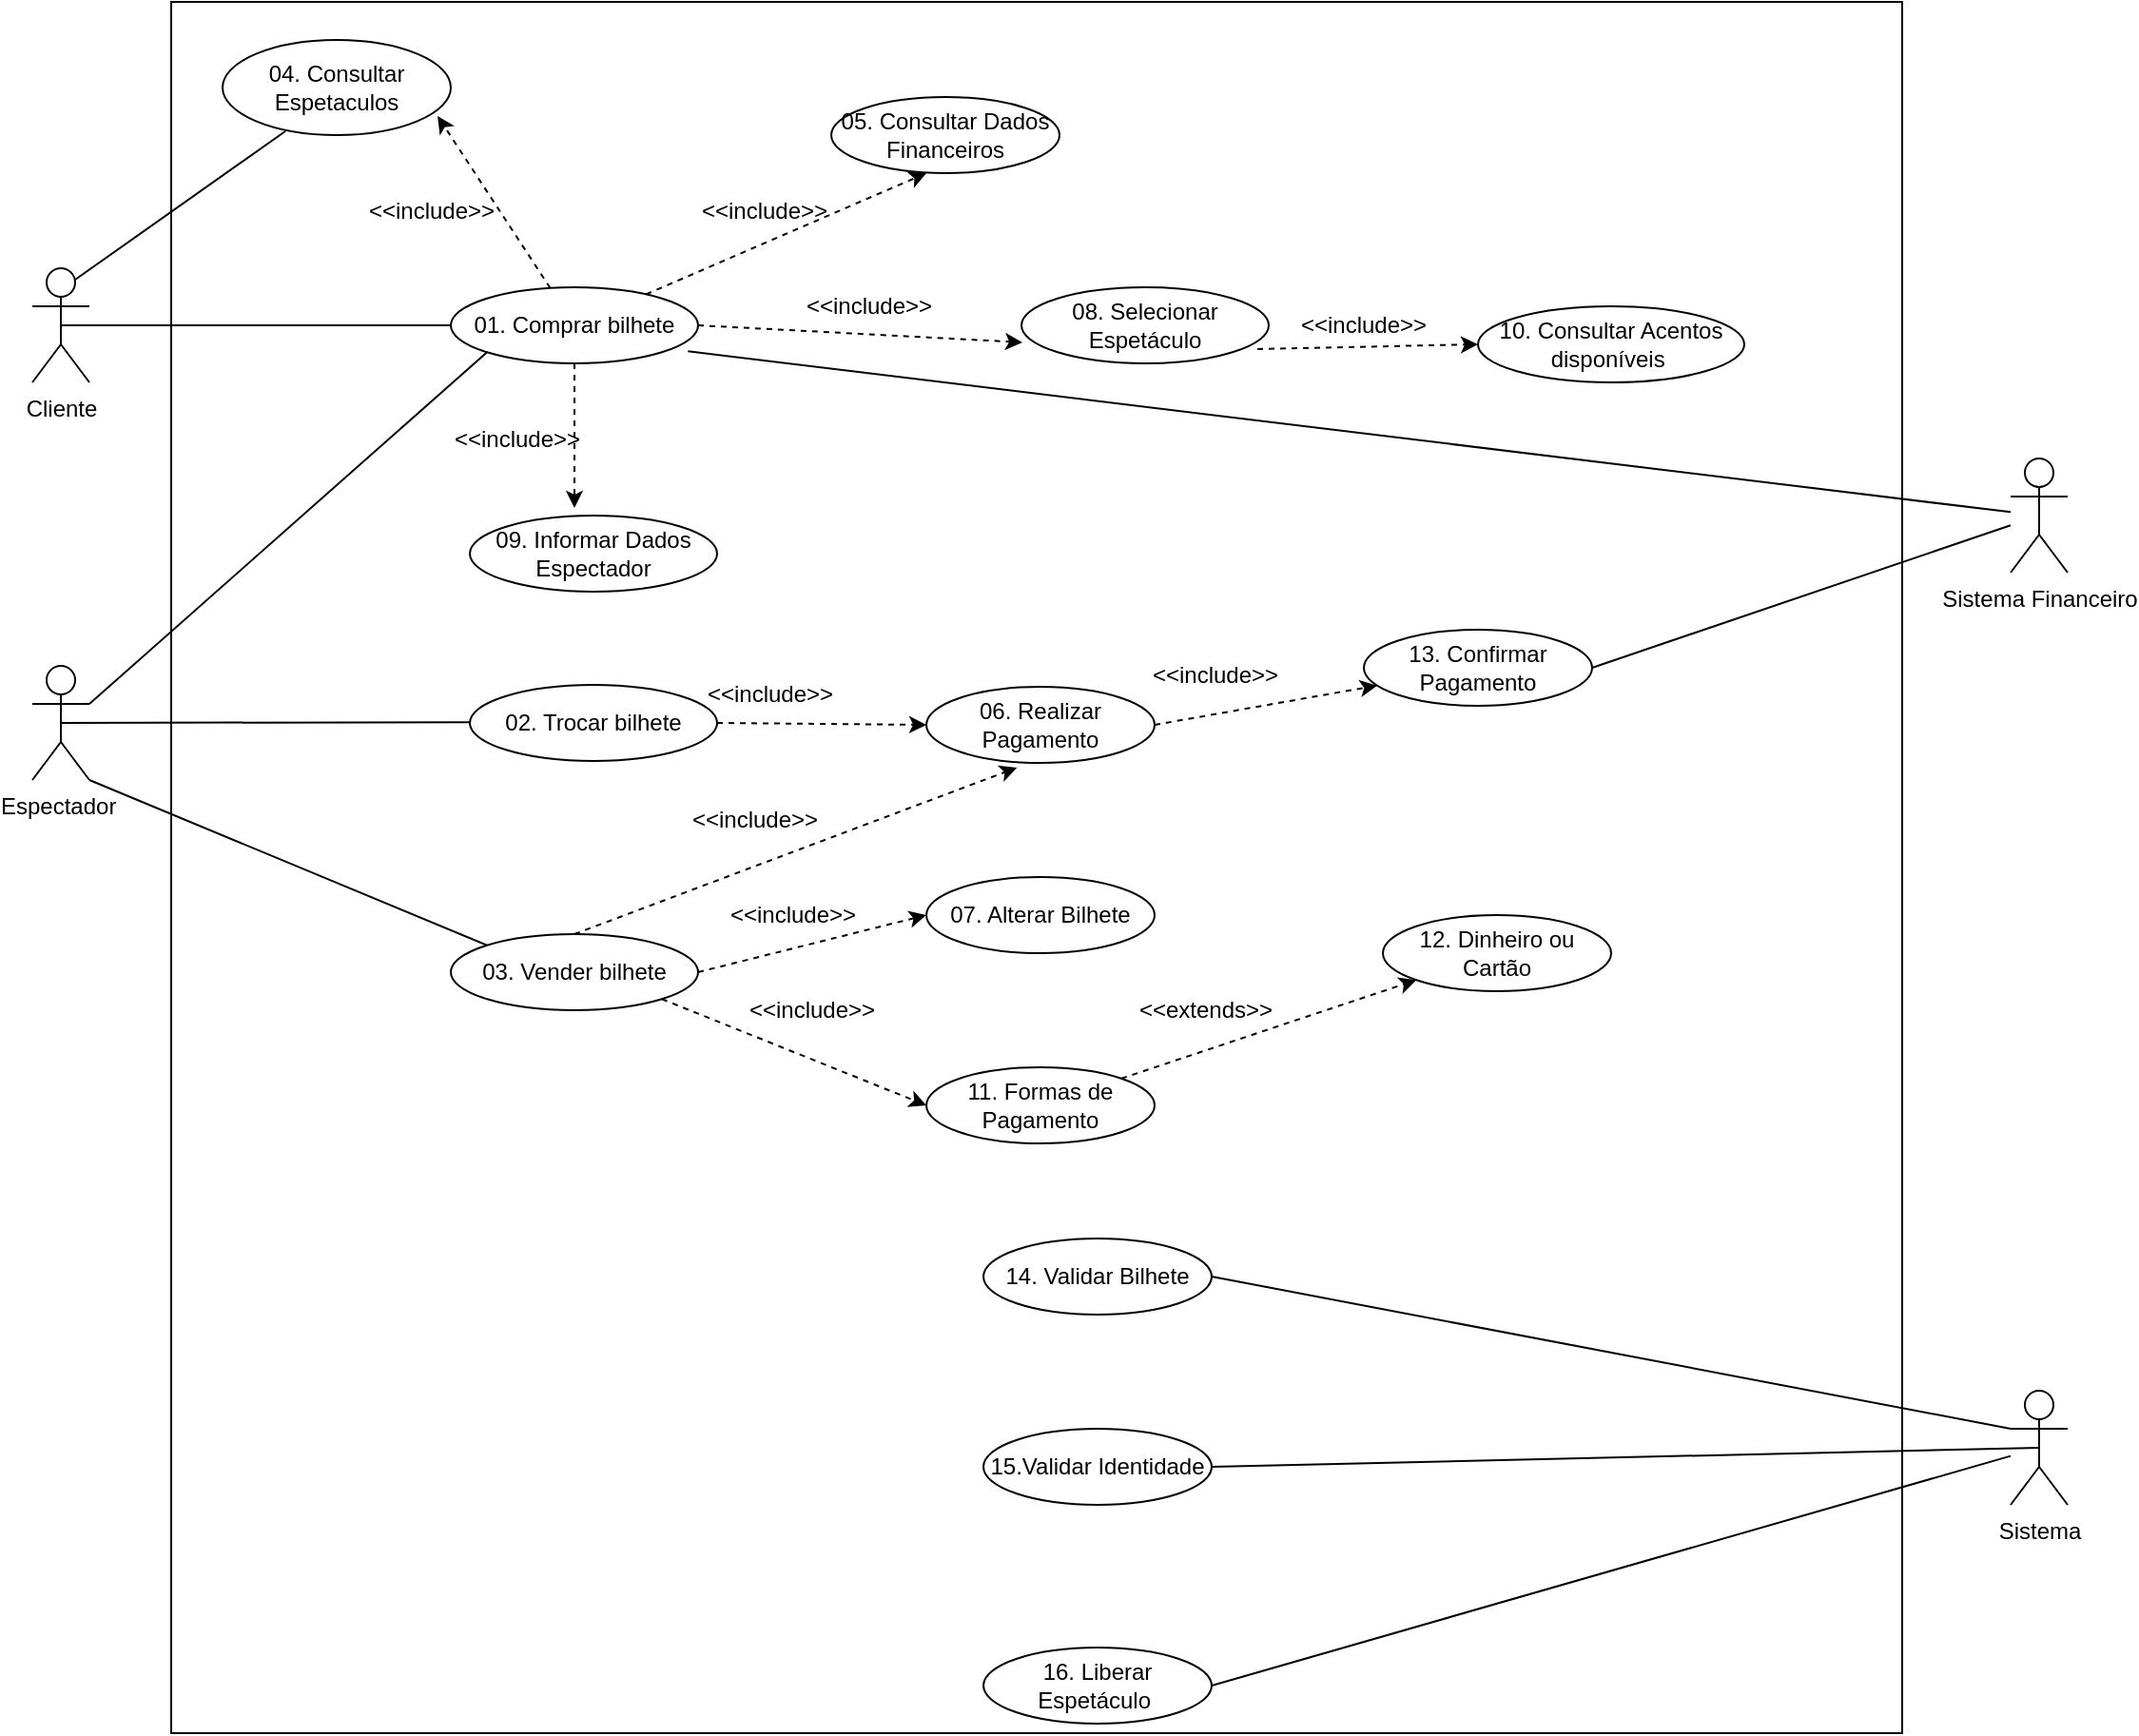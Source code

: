 <mxfile version="15.4.1" type="google"><diagram id="N1OC3UnCvlBx1OAvyCC5" name="Page-1"><mxGraphModel dx="1837" dy="2044" grid="1" gridSize="10" guides="1" tooltips="1" connect="1" arrows="1" fold="1" page="1" pageScale="1" pageWidth="827" pageHeight="1169" math="0" shadow="0"><root><mxCell id="0"/><mxCell id="1" parent="0"/><mxCell id="-wmVNQLdiDCCJAvnQNge-1" value="" style="whiteSpace=wrap;html=1;aspect=fixed;" vertex="1" parent="1"><mxGeometry x="303" y="-320" width="910" height="910" as="geometry"/></mxCell><mxCell id="vVsaEZ0eHlwn0nXCMiWm-1" value="Espectador&amp;nbsp;" style="shape=umlActor;verticalLabelPosition=bottom;verticalAlign=top;html=1;outlineConnect=0;" parent="1" vertex="1"><mxGeometry x="230" y="29" width="30" height="60" as="geometry"/></mxCell><mxCell id="vVsaEZ0eHlwn0nXCMiWm-7" value="Sistema Financeiro&lt;br&gt;" style="shape=umlActor;verticalLabelPosition=bottom;verticalAlign=top;html=1;outlineConnect=0;" parent="1" vertex="1"><mxGeometry x="1270" y="-80" width="30" height="60" as="geometry"/></mxCell><mxCell id="vVsaEZ0eHlwn0nXCMiWm-3" value="01. Comprar bilhete" style="ellipse;whiteSpace=wrap;html=1;" parent="1" vertex="1"><mxGeometry x="450" y="-170" width="130" height="40" as="geometry"/></mxCell><mxCell id="vVsaEZ0eHlwn0nXCMiWm-30" value="" style="endArrow=none;html=1;strokeWidth=1;entryX=0;entryY=0.5;entryDx=0;entryDy=0;exitX=0.5;exitY=0.5;exitDx=0;exitDy=0;exitPerimeter=0;" parent="1" source="vVsaEZ0eHlwn0nXCMiWm-1" edge="1"><mxGeometry width="50" height="50" relative="1" as="geometry"><mxPoint x="145" y="58.57" as="sourcePoint"/><mxPoint x="465" y="58.57" as="targetPoint"/></mxGeometry></mxCell><mxCell id="vVsaEZ0eHlwn0nXCMiWm-31" value="" style="endArrow=none;html=1;strokeWidth=1;exitX=1;exitY=1;exitDx=0;exitDy=0;exitPerimeter=0;entryX=0;entryY=0;entryDx=0;entryDy=0;" parent="1" source="vVsaEZ0eHlwn0nXCMiWm-1" target="FBLBfBza3dZQb8k7UaRp-2" edge="1"><mxGeometry width="50" height="50" relative="1" as="geometry"><mxPoint x="142.5" y="66" as="sourcePoint"/><mxPoint x="465.0" y="180" as="targetPoint"/></mxGeometry></mxCell><mxCell id="vVsaEZ0eHlwn0nXCMiWm-33" value="04. Consultar Espetaculos" style="ellipse;whiteSpace=wrap;html=1;" parent="1" vertex="1"><mxGeometry x="330" y="-300" width="120" height="50" as="geometry"/></mxCell><mxCell id="vVsaEZ0eHlwn0nXCMiWm-35" value="05. Consultar Dados Financeiros" style="ellipse;whiteSpace=wrap;html=1;" parent="1" vertex="1"><mxGeometry x="650" y="-270" width="120" height="40" as="geometry"/></mxCell><mxCell id="vVsaEZ0eHlwn0nXCMiWm-36" value="06. Realizar Pagamento" style="ellipse;whiteSpace=wrap;html=1;" parent="1" vertex="1"><mxGeometry x="700" y="40" width="120" height="40" as="geometry"/></mxCell><mxCell id="vVsaEZ0eHlwn0nXCMiWm-37" value="11. Formas de Pagamento" style="ellipse;whiteSpace=wrap;html=1;" parent="1" vertex="1"><mxGeometry x="700" y="240" width="120" height="40" as="geometry"/></mxCell><mxCell id="vVsaEZ0eHlwn0nXCMiWm-38" value="07. Alterar Bilhete" style="ellipse;whiteSpace=wrap;html=1;" parent="1" vertex="1"><mxGeometry x="700" y="140" width="120" height="40" as="geometry"/></mxCell><mxCell id="vVsaEZ0eHlwn0nXCMiWm-47" value="&amp;lt;&amp;lt;include&amp;gt;&amp;gt;" style="text;html=1;strokeColor=none;fillColor=none;align=center;verticalAlign=middle;whiteSpace=wrap;rounded=0;" parent="1" vertex="1"><mxGeometry x="598" y="34" width="40" height="20" as="geometry"/></mxCell><mxCell id="vVsaEZ0eHlwn0nXCMiWm-48" value="&amp;lt;&amp;lt;include&amp;gt;&amp;gt;" style="text;html=1;strokeColor=none;fillColor=none;align=center;verticalAlign=middle;whiteSpace=wrap;rounded=0;rotation=0;" parent="1" vertex="1"><mxGeometry x="595" y="50" width="30" height="120" as="geometry"/></mxCell><mxCell id="vVsaEZ0eHlwn0nXCMiWm-49" value="&amp;lt;&amp;lt;include&amp;gt;&amp;gt;" style="text;html=1;strokeColor=none;fillColor=none;align=center;verticalAlign=middle;whiteSpace=wrap;rounded=0;" parent="1" vertex="1"><mxGeometry x="610" y="150" width="40" height="20" as="geometry"/></mxCell><mxCell id="vVsaEZ0eHlwn0nXCMiWm-50" value="&amp;lt;&amp;lt;include&amp;gt;&amp;gt;" style="text;html=1;strokeColor=none;fillColor=none;align=center;verticalAlign=middle;whiteSpace=wrap;rounded=0;" parent="1" vertex="1"><mxGeometry x="620" y="200" width="40" height="20" as="geometry"/></mxCell><mxCell id="vVsaEZ0eHlwn0nXCMiWm-51" value="&amp;lt;&amp;lt;include&amp;gt;&amp;gt;" style="text;html=1;strokeColor=none;fillColor=none;align=center;verticalAlign=middle;whiteSpace=wrap;rounded=0;" parent="1" vertex="1"><mxGeometry x="420" y="-220" width="40" height="20" as="geometry"/></mxCell><mxCell id="vVsaEZ0eHlwn0nXCMiWm-52" value="&amp;lt;&amp;lt;include&amp;gt;&amp;gt;" style="text;html=1;strokeColor=none;fillColor=none;align=center;verticalAlign=middle;whiteSpace=wrap;rounded=0;" parent="1" vertex="1"><mxGeometry x="650" y="-170" width="40" height="20" as="geometry"/></mxCell><mxCell id="FBLBfBza3dZQb8k7UaRp-1" value="02. Trocar bilhete" style="ellipse;whiteSpace=wrap;html=1;" parent="1" vertex="1"><mxGeometry x="460" y="39" width="130" height="40" as="geometry"/></mxCell><mxCell id="FBLBfBza3dZQb8k7UaRp-2" value="03. Vender bilhete" style="ellipse;whiteSpace=wrap;html=1;" parent="1" vertex="1"><mxGeometry x="450" y="170" width="130" height="40" as="geometry"/></mxCell><mxCell id="KvJsYrLkRKQ4GGE1FYkm-2" value="" style="endArrow=classic;html=1;entryX=0.417;entryY=1;entryDx=0;entryDy=0;entryPerimeter=0;dashed=1;" parent="1" source="vVsaEZ0eHlwn0nXCMiWm-3" target="vVsaEZ0eHlwn0nXCMiWm-35" edge="1"><mxGeometry width="50" height="50" relative="1" as="geometry"><mxPoint x="550" y="110" as="sourcePoint"/><mxPoint x="600" y="60" as="targetPoint"/></mxGeometry></mxCell><mxCell id="KvJsYrLkRKQ4GGE1FYkm-3" value="" style="endArrow=classic;html=1;entryX=0.942;entryY=0.8;entryDx=0;entryDy=0;entryPerimeter=0;dashed=1;" parent="1" source="vVsaEZ0eHlwn0nXCMiWm-3" target="vVsaEZ0eHlwn0nXCMiWm-33" edge="1"><mxGeometry width="50" height="50" relative="1" as="geometry"><mxPoint x="571.701" y="-43.911" as="sourcePoint"/><mxPoint x="760.04" y="-100" as="targetPoint"/></mxGeometry></mxCell><mxCell id="KvJsYrLkRKQ4GGE1FYkm-4" value="" style="endArrow=classic;html=1;exitX=1;exitY=0.5;exitDx=0;exitDy=0;dashed=1;entryX=0;entryY=0.5;entryDx=0;entryDy=0;" parent="1" source="FBLBfBza3dZQb8k7UaRp-1" target="vVsaEZ0eHlwn0nXCMiWm-36" edge="1"><mxGeometry width="50" height="50" relative="1" as="geometry"><mxPoint x="489.054" y="-46.664" as="sourcePoint"/><mxPoint x="670" y="60" as="targetPoint"/></mxGeometry></mxCell><mxCell id="KvJsYrLkRKQ4GGE1FYkm-5" value="" style="endArrow=classic;html=1;exitX=0.5;exitY=0;exitDx=0;exitDy=0;dashed=1;entryX=0.397;entryY=1.062;entryDx=0;entryDy=0;entryPerimeter=0;" parent="1" source="FBLBfBza3dZQb8k7UaRp-2" target="vVsaEZ0eHlwn0nXCMiWm-36" edge="1"><mxGeometry width="50" height="50" relative="1" as="geometry"><mxPoint x="414.0" y="130" as="sourcePoint"/><mxPoint x="524.0" y="131" as="targetPoint"/></mxGeometry></mxCell><mxCell id="KvJsYrLkRKQ4GGE1FYkm-6" value="" style="endArrow=classic;html=1;exitX=1;exitY=0.5;exitDx=0;exitDy=0;dashed=1;entryX=0;entryY=0.5;entryDx=0;entryDy=0;" parent="1" source="FBLBfBza3dZQb8k7UaRp-2" target="vVsaEZ0eHlwn0nXCMiWm-38" edge="1"><mxGeometry width="50" height="50" relative="1" as="geometry"><mxPoint x="540.0" y="170" as="sourcePoint"/><mxPoint x="757.64" y="92.48" as="targetPoint"/></mxGeometry></mxCell><mxCell id="KvJsYrLkRKQ4GGE1FYkm-7" value="" style="endArrow=classic;html=1;exitX=1;exitY=1;exitDx=0;exitDy=0;dashed=1;entryX=0;entryY=0.5;entryDx=0;entryDy=0;" parent="1" source="FBLBfBza3dZQb8k7UaRp-2" target="vVsaEZ0eHlwn0nXCMiWm-37" edge="1"><mxGeometry width="50" height="50" relative="1" as="geometry"><mxPoint x="605.0" y="190" as="sourcePoint"/><mxPoint x="710.0" y="170" as="targetPoint"/></mxGeometry></mxCell><mxCell id="KvJsYrLkRKQ4GGE1FYkm-9" value="Sistema" style="shape=umlActor;verticalLabelPosition=bottom;verticalAlign=top;html=1;outlineConnect=0;" parent="1" vertex="1"><mxGeometry x="1270" y="410" width="30" height="60" as="geometry"/></mxCell><mxCell id="KvJsYrLkRKQ4GGE1FYkm-11" value="15.Validar Identidade" style="ellipse;whiteSpace=wrap;html=1;" parent="1" vertex="1"><mxGeometry x="730" y="430" width="120" height="40" as="geometry"/></mxCell><mxCell id="KvJsYrLkRKQ4GGE1FYkm-12" value="14. Validar Bilhete" style="ellipse;whiteSpace=wrap;html=1;" parent="1" vertex="1"><mxGeometry x="730" y="330" width="120" height="40" as="geometry"/></mxCell><mxCell id="KvJsYrLkRKQ4GGE1FYkm-13" value="16. Liberar Espetáculo&amp;nbsp;" style="ellipse;whiteSpace=wrap;html=1;" parent="1" vertex="1"><mxGeometry x="730" y="545" width="120" height="40" as="geometry"/></mxCell><mxCell id="KvJsYrLkRKQ4GGE1FYkm-14" value="" style="endArrow=none;html=1;entryX=0;entryY=0.333;entryDx=0;entryDy=0;entryPerimeter=0;exitX=1;exitY=0.5;exitDx=0;exitDy=0;strokeWidth=1;" parent="1" source="KvJsYrLkRKQ4GGE1FYkm-12" target="KvJsYrLkRKQ4GGE1FYkm-9" edge="1"><mxGeometry width="50" height="50" relative="1" as="geometry"><mxPoint x="530" y="400" as="sourcePoint"/><mxPoint x="580" y="350" as="targetPoint"/></mxGeometry></mxCell><mxCell id="KvJsYrLkRKQ4GGE1FYkm-15" value="" style="endArrow=none;html=1;exitX=1;exitY=0.5;exitDx=0;exitDy=0;strokeWidth=1;entryX=0.5;entryY=0.5;entryDx=0;entryDy=0;entryPerimeter=0;" parent="1" source="KvJsYrLkRKQ4GGE1FYkm-11" target="KvJsYrLkRKQ4GGE1FYkm-9" edge="1"><mxGeometry width="50" height="50" relative="1" as="geometry"><mxPoint x="860.0" y="360" as="sourcePoint"/><mxPoint x="1160" y="440" as="targetPoint"/></mxGeometry></mxCell><mxCell id="KvJsYrLkRKQ4GGE1FYkm-16" value="" style="endArrow=none;html=1;exitX=1;exitY=0.5;exitDx=0;exitDy=0;strokeWidth=1;" parent="1" source="KvJsYrLkRKQ4GGE1FYkm-13" target="KvJsYrLkRKQ4GGE1FYkm-9" edge="1"><mxGeometry width="50" height="50" relative="1" as="geometry"><mxPoint x="860.0" y="460" as="sourcePoint"/><mxPoint x="1100" y="430" as="targetPoint"/></mxGeometry></mxCell><mxCell id="KvJsYrLkRKQ4GGE1FYkm-17" value="08. Selecionar Espetáculo" style="ellipse;whiteSpace=wrap;html=1;" parent="1" vertex="1"><mxGeometry x="750" y="-170" width="130" height="40" as="geometry"/></mxCell><mxCell id="KvJsYrLkRKQ4GGE1FYkm-19" value="10. Consultar Acentos disponíveis&amp;nbsp;" style="ellipse;whiteSpace=wrap;html=1;" parent="1" vertex="1"><mxGeometry x="990" y="-160" width="140" height="40" as="geometry"/></mxCell><mxCell id="KvJsYrLkRKQ4GGE1FYkm-20" value="" style="endArrow=classic;html=1;dashed=1;exitX=1;exitY=0.5;exitDx=0;exitDy=0;entryX=0.004;entryY=0.724;entryDx=0;entryDy=0;entryPerimeter=0;" parent="1" source="vVsaEZ0eHlwn0nXCMiWm-3" target="KvJsYrLkRKQ4GGE1FYkm-17" edge="1"><mxGeometry width="50" height="50" relative="1" as="geometry"><mxPoint x="355.906" y="33.999" as="sourcePoint"/><mxPoint x="630" y="-24" as="targetPoint"/></mxGeometry></mxCell><mxCell id="KvJsYrLkRKQ4GGE1FYkm-22" value="&amp;lt;&amp;lt;include&amp;gt;&amp;gt;" style="text;html=1;strokeColor=none;fillColor=none;align=center;verticalAlign=middle;whiteSpace=wrap;rounded=0;" parent="1" vertex="1"><mxGeometry x="595" y="-220" width="40" height="20" as="geometry"/></mxCell><mxCell id="KvJsYrLkRKQ4GGE1FYkm-24" value="&amp;lt;&amp;lt;include&amp;gt;&amp;gt;" style="text;html=1;strokeColor=none;fillColor=none;align=center;verticalAlign=middle;whiteSpace=wrap;rounded=0;" parent="1" vertex="1"><mxGeometry x="910" y="-160" width="40" height="20" as="geometry"/></mxCell><mxCell id="KvJsYrLkRKQ4GGE1FYkm-26" value="" style="endArrow=classic;html=1;dashed=1;entryX=0;entryY=0.5;entryDx=0;entryDy=0;exitX=0.954;exitY=0.812;exitDx=0;exitDy=0;exitPerimeter=0;" parent="1" source="KvJsYrLkRKQ4GGE1FYkm-17" target="KvJsYrLkRKQ4GGE1FYkm-19" edge="1"><mxGeometry width="50" height="50" relative="1" as="geometry"><mxPoint x="750" y="-30" as="sourcePoint"/><mxPoint x="640.0" y="-14" as="targetPoint"/></mxGeometry></mxCell><mxCell id="KvJsYrLkRKQ4GGE1FYkm-30" value="" style="endArrow=none;html=1;strokeWidth=1;entryX=0;entryY=1;entryDx=0;entryDy=0;exitX=1;exitY=0.333;exitDx=0;exitDy=0;exitPerimeter=0;" parent="1" source="vVsaEZ0eHlwn0nXCMiWm-1" target="vVsaEZ0eHlwn0nXCMiWm-3" edge="1"><mxGeometry width="50" height="50" relative="1" as="geometry"><mxPoint x="32.5" y="40" as="sourcePoint"/><mxPoint x="450.0" y="-130.0" as="targetPoint"/></mxGeometry></mxCell><mxCell id="KvJsYrLkRKQ4GGE1FYkm-31" value="" style="endArrow=none;html=1;strokeWidth=1;entryX=0.959;entryY=0.841;entryDx=0;entryDy=0;entryPerimeter=0;" parent="1" source="vVsaEZ0eHlwn0nXCMiWm-7" target="vVsaEZ0eHlwn0nXCMiWm-3" edge="1"><mxGeometry width="50" height="50" relative="1" as="geometry"><mxPoint x="42.5" y="50" as="sourcePoint"/><mxPoint x="460.0" y="-120.0" as="targetPoint"/></mxGeometry></mxCell><mxCell id="KvJsYrLkRKQ4GGE1FYkm-33" value="12. Dinheiro ou Cartão" style="ellipse;whiteSpace=wrap;html=1;" parent="1" vertex="1"><mxGeometry x="940" y="160" width="120" height="40" as="geometry"/></mxCell><mxCell id="KvJsYrLkRKQ4GGE1FYkm-34" value="" style="endArrow=classic;html=1;dashed=1;entryX=0;entryY=1;entryDx=0;entryDy=0;" parent="1" source="vVsaEZ0eHlwn0nXCMiWm-37" target="KvJsYrLkRKQ4GGE1FYkm-33" edge="1"><mxGeometry width="50" height="50" relative="1" as="geometry"><mxPoint x="830" y="260" as="sourcePoint"/><mxPoint x="757.64" y="92.48" as="targetPoint"/></mxGeometry></mxCell><mxCell id="KvJsYrLkRKQ4GGE1FYkm-35" value="&amp;lt;&amp;lt;extends&amp;gt;&amp;gt;" style="text;html=1;strokeColor=none;fillColor=none;align=center;verticalAlign=middle;whiteSpace=wrap;rounded=0;" parent="1" vertex="1"><mxGeometry x="827" y="200" width="40" height="20" as="geometry"/></mxCell><mxCell id="KvJsYrLkRKQ4GGE1FYkm-36" value="09. Informar Dados Espectador" style="ellipse;whiteSpace=wrap;html=1;" parent="1" vertex="1"><mxGeometry x="460" y="-50" width="130" height="40" as="geometry"/></mxCell><mxCell id="KvJsYrLkRKQ4GGE1FYkm-37" value="" style="endArrow=classic;html=1;entryX=0.423;entryY=-0.1;entryDx=0;entryDy=0;entryPerimeter=0;dashed=1;exitX=0.5;exitY=1;exitDx=0;exitDy=0;" parent="1" source="vVsaEZ0eHlwn0nXCMiWm-3" target="KvJsYrLkRKQ4GGE1FYkm-36" edge="1"><mxGeometry width="50" height="50" relative="1" as="geometry"><mxPoint x="501" y="-110" as="sourcePoint"/><mxPoint x="363.04" y="-220.0" as="targetPoint"/></mxGeometry></mxCell><mxCell id="KvJsYrLkRKQ4GGE1FYkm-38" value="&amp;lt;&amp;lt;include&amp;gt;&amp;gt;" style="text;html=1;strokeColor=none;fillColor=none;align=center;verticalAlign=middle;whiteSpace=wrap;rounded=0;" parent="1" vertex="1"><mxGeometry x="465" y="-100" width="40" height="20" as="geometry"/></mxCell><mxCell id="KvJsYrLkRKQ4GGE1FYkm-39" value="13. Confirmar Pagamento" style="ellipse;whiteSpace=wrap;html=1;" parent="1" vertex="1"><mxGeometry x="930" y="10" width="120" height="40" as="geometry"/></mxCell><mxCell id="KvJsYrLkRKQ4GGE1FYkm-40" value="" style="endArrow=none;html=1;strokeWidth=1;entryX=1;entryY=0.5;entryDx=0;entryDy=0;" parent="1" source="vVsaEZ0eHlwn0nXCMiWm-7" target="KvJsYrLkRKQ4GGE1FYkm-39" edge="1"><mxGeometry width="50" height="50" relative="1" as="geometry"><mxPoint x="1236" y="11.291" as="sourcePoint"/><mxPoint x="584.67" y="-106.36" as="targetPoint"/></mxGeometry></mxCell><mxCell id="KvJsYrLkRKQ4GGE1FYkm-41" value="" style="endArrow=classic;html=1;exitX=1;exitY=0.5;exitDx=0;exitDy=0;dashed=1;" parent="1" source="vVsaEZ0eHlwn0nXCMiWm-36" target="KvJsYrLkRKQ4GGE1FYkm-39" edge="1"><mxGeometry width="50" height="50" relative="1" as="geometry"><mxPoint x="540.0" y="170" as="sourcePoint"/><mxPoint x="757.64" y="92.48" as="targetPoint"/></mxGeometry></mxCell><mxCell id="KvJsYrLkRKQ4GGE1FYkm-42" value="&amp;lt;&amp;lt;include&amp;gt;&amp;gt;" style="text;html=1;strokeColor=none;fillColor=none;align=center;verticalAlign=middle;whiteSpace=wrap;rounded=0;rotation=0;" parent="1" vertex="1"><mxGeometry x="837" y="-26" width="30" height="120" as="geometry"/></mxCell><mxCell id="DZ3qESN-fr-4MJ4S0nKB-1" value="Cliente" style="shape=umlActor;verticalLabelPosition=bottom;verticalAlign=top;html=1;outlineConnect=0;" parent="1" vertex="1"><mxGeometry x="230" y="-180" width="30" height="60" as="geometry"/></mxCell><mxCell id="DZ3qESN-fr-4MJ4S0nKB-8" value="" style="endArrow=none;html=1;strokeWidth=1;entryX=0.275;entryY=0.96;entryDx=0;entryDy=0;entryPerimeter=0;exitX=0.75;exitY=0.1;exitDx=0;exitDy=0;exitPerimeter=0;" parent="1" source="DZ3qESN-fr-4MJ4S0nKB-1" target="vVsaEZ0eHlwn0nXCMiWm-33" edge="1"><mxGeometry width="50" height="50" relative="1" as="geometry"><mxPoint x="190" y="-120" as="sourcePoint"/><mxPoint x="240" y="-170" as="targetPoint"/></mxGeometry></mxCell><mxCell id="DZ3qESN-fr-4MJ4S0nKB-17" value="" style="endArrow=none;html=1;strokeColor=#000000;strokeWidth=1;entryX=0;entryY=0.5;entryDx=0;entryDy=0;exitX=0.5;exitY=0.5;exitDx=0;exitDy=0;exitPerimeter=0;" parent="1" source="DZ3qESN-fr-4MJ4S0nKB-1" target="vVsaEZ0eHlwn0nXCMiWm-3" edge="1"><mxGeometry width="50" height="50" relative="1" as="geometry"><mxPoint x="210" y="-110" as="sourcePoint"/><mxPoint x="260" y="-160" as="targetPoint"/></mxGeometry></mxCell></root></mxGraphModel></diagram></mxfile>